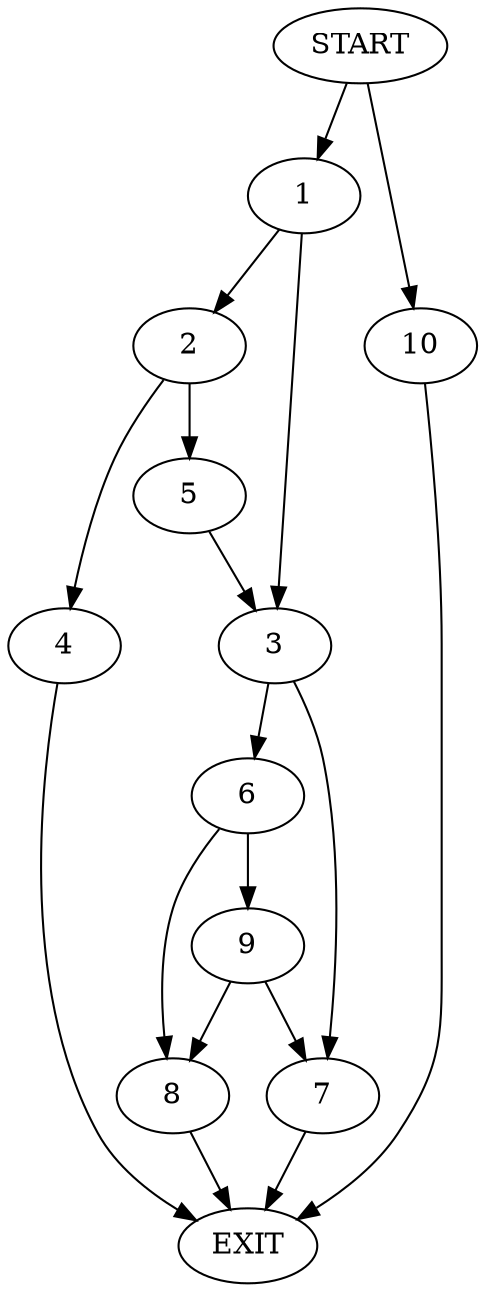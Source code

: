 digraph {
0 [label="START"]
11 [label="EXIT"]
0 -> 1
1 -> 2
1 -> 3
2 -> 4
2 -> 5
3 -> 6
3 -> 7
4 -> 11
5 -> 3
7 -> 11
6 -> 8
6 -> 9
8 -> 11
9 -> 7
9 -> 8
0 -> 10
10 -> 11
}

